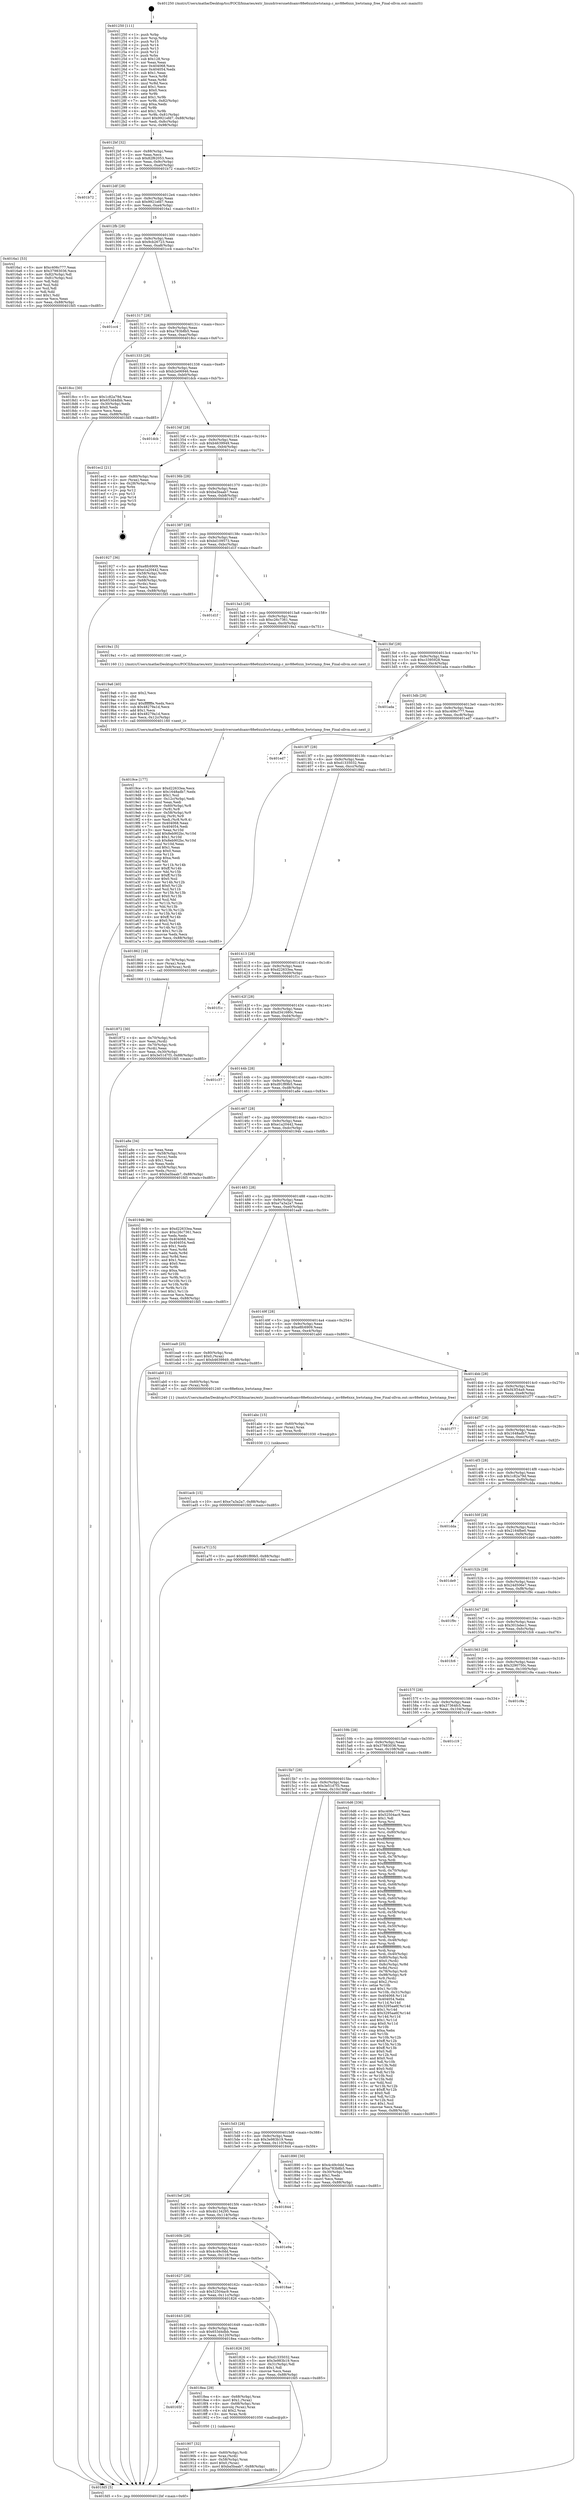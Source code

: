 digraph "0x401250" {
  label = "0x401250 (/mnt/c/Users/mathe/Desktop/tcc/POCII/binaries/extr_linuxdriversnetdsamv88e6xxxhwtstamp.c_mv88e6xxx_hwtstamp_free_Final-ollvm.out::main(0))"
  labelloc = "t"
  node[shape=record]

  Entry [label="",width=0.3,height=0.3,shape=circle,fillcolor=black,style=filled]
  "0x4012bf" [label="{
     0x4012bf [32]\l
     | [instrs]\l
     &nbsp;&nbsp;0x4012bf \<+6\>: mov -0x88(%rbp),%eax\l
     &nbsp;&nbsp;0x4012c5 \<+2\>: mov %eax,%ecx\l
     &nbsp;&nbsp;0x4012c7 \<+6\>: sub $0x82f62053,%ecx\l
     &nbsp;&nbsp;0x4012cd \<+6\>: mov %eax,-0x9c(%rbp)\l
     &nbsp;&nbsp;0x4012d3 \<+6\>: mov %ecx,-0xa0(%rbp)\l
     &nbsp;&nbsp;0x4012d9 \<+6\>: je 0000000000401b72 \<main+0x922\>\l
  }"]
  "0x401b72" [label="{
     0x401b72\l
  }", style=dashed]
  "0x4012df" [label="{
     0x4012df [28]\l
     | [instrs]\l
     &nbsp;&nbsp;0x4012df \<+5\>: jmp 00000000004012e4 \<main+0x94\>\l
     &nbsp;&nbsp;0x4012e4 \<+6\>: mov -0x9c(%rbp),%eax\l
     &nbsp;&nbsp;0x4012ea \<+5\>: sub $0x9921efd7,%eax\l
     &nbsp;&nbsp;0x4012ef \<+6\>: mov %eax,-0xa4(%rbp)\l
     &nbsp;&nbsp;0x4012f5 \<+6\>: je 00000000004016a1 \<main+0x451\>\l
  }"]
  Exit [label="",width=0.3,height=0.3,shape=circle,fillcolor=black,style=filled,peripheries=2]
  "0x4016a1" [label="{
     0x4016a1 [53]\l
     | [instrs]\l
     &nbsp;&nbsp;0x4016a1 \<+5\>: mov $0xc406c777,%eax\l
     &nbsp;&nbsp;0x4016a6 \<+5\>: mov $0x37983036,%ecx\l
     &nbsp;&nbsp;0x4016ab \<+6\>: mov -0x82(%rbp),%dl\l
     &nbsp;&nbsp;0x4016b1 \<+7\>: mov -0x81(%rbp),%sil\l
     &nbsp;&nbsp;0x4016b8 \<+3\>: mov %dl,%dil\l
     &nbsp;&nbsp;0x4016bb \<+3\>: and %sil,%dil\l
     &nbsp;&nbsp;0x4016be \<+3\>: xor %sil,%dl\l
     &nbsp;&nbsp;0x4016c1 \<+3\>: or %dl,%dil\l
     &nbsp;&nbsp;0x4016c4 \<+4\>: test $0x1,%dil\l
     &nbsp;&nbsp;0x4016c8 \<+3\>: cmovne %ecx,%eax\l
     &nbsp;&nbsp;0x4016cb \<+6\>: mov %eax,-0x88(%rbp)\l
     &nbsp;&nbsp;0x4016d1 \<+5\>: jmp 0000000000401fd5 \<main+0xd85\>\l
  }"]
  "0x4012fb" [label="{
     0x4012fb [28]\l
     | [instrs]\l
     &nbsp;&nbsp;0x4012fb \<+5\>: jmp 0000000000401300 \<main+0xb0\>\l
     &nbsp;&nbsp;0x401300 \<+6\>: mov -0x9c(%rbp),%eax\l
     &nbsp;&nbsp;0x401306 \<+5\>: sub $0x9cb26723,%eax\l
     &nbsp;&nbsp;0x40130b \<+6\>: mov %eax,-0xa8(%rbp)\l
     &nbsp;&nbsp;0x401311 \<+6\>: je 0000000000401cc4 \<main+0xa74\>\l
  }"]
  "0x401fd5" [label="{
     0x401fd5 [5]\l
     | [instrs]\l
     &nbsp;&nbsp;0x401fd5 \<+5\>: jmp 00000000004012bf \<main+0x6f\>\l
  }"]
  "0x401250" [label="{
     0x401250 [111]\l
     | [instrs]\l
     &nbsp;&nbsp;0x401250 \<+1\>: push %rbp\l
     &nbsp;&nbsp;0x401251 \<+3\>: mov %rsp,%rbp\l
     &nbsp;&nbsp;0x401254 \<+2\>: push %r15\l
     &nbsp;&nbsp;0x401256 \<+2\>: push %r14\l
     &nbsp;&nbsp;0x401258 \<+2\>: push %r13\l
     &nbsp;&nbsp;0x40125a \<+2\>: push %r12\l
     &nbsp;&nbsp;0x40125c \<+1\>: push %rbx\l
     &nbsp;&nbsp;0x40125d \<+7\>: sub $0x128,%rsp\l
     &nbsp;&nbsp;0x401264 \<+2\>: xor %eax,%eax\l
     &nbsp;&nbsp;0x401266 \<+7\>: mov 0x404068,%ecx\l
     &nbsp;&nbsp;0x40126d \<+7\>: mov 0x404054,%edx\l
     &nbsp;&nbsp;0x401274 \<+3\>: sub $0x1,%eax\l
     &nbsp;&nbsp;0x401277 \<+3\>: mov %ecx,%r8d\l
     &nbsp;&nbsp;0x40127a \<+3\>: add %eax,%r8d\l
     &nbsp;&nbsp;0x40127d \<+4\>: imul %r8d,%ecx\l
     &nbsp;&nbsp;0x401281 \<+3\>: and $0x1,%ecx\l
     &nbsp;&nbsp;0x401284 \<+3\>: cmp $0x0,%ecx\l
     &nbsp;&nbsp;0x401287 \<+4\>: sete %r9b\l
     &nbsp;&nbsp;0x40128b \<+4\>: and $0x1,%r9b\l
     &nbsp;&nbsp;0x40128f \<+7\>: mov %r9b,-0x82(%rbp)\l
     &nbsp;&nbsp;0x401296 \<+3\>: cmp $0xa,%edx\l
     &nbsp;&nbsp;0x401299 \<+4\>: setl %r9b\l
     &nbsp;&nbsp;0x40129d \<+4\>: and $0x1,%r9b\l
     &nbsp;&nbsp;0x4012a1 \<+7\>: mov %r9b,-0x81(%rbp)\l
     &nbsp;&nbsp;0x4012a8 \<+10\>: movl $0x9921efd7,-0x88(%rbp)\l
     &nbsp;&nbsp;0x4012b2 \<+6\>: mov %edi,-0x8c(%rbp)\l
     &nbsp;&nbsp;0x4012b8 \<+7\>: mov %rsi,-0x98(%rbp)\l
  }"]
  "0x401acb" [label="{
     0x401acb [15]\l
     | [instrs]\l
     &nbsp;&nbsp;0x401acb \<+10\>: movl $0xe7a3a2a7,-0x88(%rbp)\l
     &nbsp;&nbsp;0x401ad5 \<+5\>: jmp 0000000000401fd5 \<main+0xd85\>\l
  }"]
  "0x401cc4" [label="{
     0x401cc4\l
  }", style=dashed]
  "0x401317" [label="{
     0x401317 [28]\l
     | [instrs]\l
     &nbsp;&nbsp;0x401317 \<+5\>: jmp 000000000040131c \<main+0xcc\>\l
     &nbsp;&nbsp;0x40131c \<+6\>: mov -0x9c(%rbp),%eax\l
     &nbsp;&nbsp;0x401322 \<+5\>: sub $0xa783b8b5,%eax\l
     &nbsp;&nbsp;0x401327 \<+6\>: mov %eax,-0xac(%rbp)\l
     &nbsp;&nbsp;0x40132d \<+6\>: je 00000000004018cc \<main+0x67c\>\l
  }"]
  "0x401abc" [label="{
     0x401abc [15]\l
     | [instrs]\l
     &nbsp;&nbsp;0x401abc \<+4\>: mov -0x60(%rbp),%rax\l
     &nbsp;&nbsp;0x401ac0 \<+3\>: mov (%rax),%rax\l
     &nbsp;&nbsp;0x401ac3 \<+3\>: mov %rax,%rdi\l
     &nbsp;&nbsp;0x401ac6 \<+5\>: call 0000000000401030 \<free@plt\>\l
     | [calls]\l
     &nbsp;&nbsp;0x401030 \{1\} (unknown)\l
  }"]
  "0x4018cc" [label="{
     0x4018cc [30]\l
     | [instrs]\l
     &nbsp;&nbsp;0x4018cc \<+5\>: mov $0x1c82a79d,%eax\l
     &nbsp;&nbsp;0x4018d1 \<+5\>: mov $0x653d4dbb,%ecx\l
     &nbsp;&nbsp;0x4018d6 \<+3\>: mov -0x30(%rbp),%edx\l
     &nbsp;&nbsp;0x4018d9 \<+3\>: cmp $0x0,%edx\l
     &nbsp;&nbsp;0x4018dc \<+3\>: cmove %ecx,%eax\l
     &nbsp;&nbsp;0x4018df \<+6\>: mov %eax,-0x88(%rbp)\l
     &nbsp;&nbsp;0x4018e5 \<+5\>: jmp 0000000000401fd5 \<main+0xd85\>\l
  }"]
  "0x401333" [label="{
     0x401333 [28]\l
     | [instrs]\l
     &nbsp;&nbsp;0x401333 \<+5\>: jmp 0000000000401338 \<main+0xe8\>\l
     &nbsp;&nbsp;0x401338 \<+6\>: mov -0x9c(%rbp),%eax\l
     &nbsp;&nbsp;0x40133e \<+5\>: sub $0xb2e06946,%eax\l
     &nbsp;&nbsp;0x401343 \<+6\>: mov %eax,-0xb0(%rbp)\l
     &nbsp;&nbsp;0x401349 \<+6\>: je 0000000000401dcb \<main+0xb7b\>\l
  }"]
  "0x4019ce" [label="{
     0x4019ce [177]\l
     | [instrs]\l
     &nbsp;&nbsp;0x4019ce \<+5\>: mov $0xd22633ea,%ecx\l
     &nbsp;&nbsp;0x4019d3 \<+5\>: mov $0x1648adb7,%edx\l
     &nbsp;&nbsp;0x4019d8 \<+3\>: mov $0x1,%sil\l
     &nbsp;&nbsp;0x4019db \<+6\>: mov -0x12c(%rbp),%edi\l
     &nbsp;&nbsp;0x4019e1 \<+3\>: imul %eax,%edi\l
     &nbsp;&nbsp;0x4019e4 \<+4\>: mov -0x60(%rbp),%r8\l
     &nbsp;&nbsp;0x4019e8 \<+3\>: mov (%r8),%r8\l
     &nbsp;&nbsp;0x4019eb \<+4\>: mov -0x58(%rbp),%r9\l
     &nbsp;&nbsp;0x4019ef \<+3\>: movslq (%r9),%r9\l
     &nbsp;&nbsp;0x4019f2 \<+4\>: mov %edi,(%r8,%r9,4)\l
     &nbsp;&nbsp;0x4019f6 \<+7\>: mov 0x404068,%eax\l
     &nbsp;&nbsp;0x4019fd \<+7\>: mov 0x404054,%edi\l
     &nbsp;&nbsp;0x401a04 \<+3\>: mov %eax,%r10d\l
     &nbsp;&nbsp;0x401a07 \<+7\>: add $0x8eb902bc,%r10d\l
     &nbsp;&nbsp;0x401a0e \<+4\>: sub $0x1,%r10d\l
     &nbsp;&nbsp;0x401a12 \<+7\>: sub $0x8eb902bc,%r10d\l
     &nbsp;&nbsp;0x401a19 \<+4\>: imul %r10d,%eax\l
     &nbsp;&nbsp;0x401a1d \<+3\>: and $0x1,%eax\l
     &nbsp;&nbsp;0x401a20 \<+3\>: cmp $0x0,%eax\l
     &nbsp;&nbsp;0x401a23 \<+4\>: sete %r11b\l
     &nbsp;&nbsp;0x401a27 \<+3\>: cmp $0xa,%edi\l
     &nbsp;&nbsp;0x401a2a \<+3\>: setl %bl\l
     &nbsp;&nbsp;0x401a2d \<+3\>: mov %r11b,%r14b\l
     &nbsp;&nbsp;0x401a30 \<+4\>: xor $0xff,%r14b\l
     &nbsp;&nbsp;0x401a34 \<+3\>: mov %bl,%r15b\l
     &nbsp;&nbsp;0x401a37 \<+4\>: xor $0xff,%r15b\l
     &nbsp;&nbsp;0x401a3b \<+4\>: xor $0x0,%sil\l
     &nbsp;&nbsp;0x401a3f \<+3\>: mov %r14b,%r12b\l
     &nbsp;&nbsp;0x401a42 \<+4\>: and $0x0,%r12b\l
     &nbsp;&nbsp;0x401a46 \<+3\>: and %sil,%r11b\l
     &nbsp;&nbsp;0x401a49 \<+3\>: mov %r15b,%r13b\l
     &nbsp;&nbsp;0x401a4c \<+4\>: and $0x0,%r13b\l
     &nbsp;&nbsp;0x401a50 \<+3\>: and %sil,%bl\l
     &nbsp;&nbsp;0x401a53 \<+3\>: or %r11b,%r12b\l
     &nbsp;&nbsp;0x401a56 \<+3\>: or %bl,%r13b\l
     &nbsp;&nbsp;0x401a59 \<+3\>: xor %r13b,%r12b\l
     &nbsp;&nbsp;0x401a5c \<+3\>: or %r15b,%r14b\l
     &nbsp;&nbsp;0x401a5f \<+4\>: xor $0xff,%r14b\l
     &nbsp;&nbsp;0x401a63 \<+4\>: or $0x0,%sil\l
     &nbsp;&nbsp;0x401a67 \<+3\>: and %sil,%r14b\l
     &nbsp;&nbsp;0x401a6a \<+3\>: or %r14b,%r12b\l
     &nbsp;&nbsp;0x401a6d \<+4\>: test $0x1,%r12b\l
     &nbsp;&nbsp;0x401a71 \<+3\>: cmovne %edx,%ecx\l
     &nbsp;&nbsp;0x401a74 \<+6\>: mov %ecx,-0x88(%rbp)\l
     &nbsp;&nbsp;0x401a7a \<+5\>: jmp 0000000000401fd5 \<main+0xd85\>\l
  }"]
  "0x401dcb" [label="{
     0x401dcb\l
  }", style=dashed]
  "0x40134f" [label="{
     0x40134f [28]\l
     | [instrs]\l
     &nbsp;&nbsp;0x40134f \<+5\>: jmp 0000000000401354 \<main+0x104\>\l
     &nbsp;&nbsp;0x401354 \<+6\>: mov -0x9c(%rbp),%eax\l
     &nbsp;&nbsp;0x40135a \<+5\>: sub $0xb4639949,%eax\l
     &nbsp;&nbsp;0x40135f \<+6\>: mov %eax,-0xb4(%rbp)\l
     &nbsp;&nbsp;0x401365 \<+6\>: je 0000000000401ec2 \<main+0xc72\>\l
  }"]
  "0x4019a6" [label="{
     0x4019a6 [40]\l
     | [instrs]\l
     &nbsp;&nbsp;0x4019a6 \<+5\>: mov $0x2,%ecx\l
     &nbsp;&nbsp;0x4019ab \<+1\>: cltd\l
     &nbsp;&nbsp;0x4019ac \<+2\>: idiv %ecx\l
     &nbsp;&nbsp;0x4019ae \<+6\>: imul $0xfffffffe,%edx,%ecx\l
     &nbsp;&nbsp;0x4019b4 \<+6\>: sub $0x48279a1d,%ecx\l
     &nbsp;&nbsp;0x4019ba \<+3\>: add $0x1,%ecx\l
     &nbsp;&nbsp;0x4019bd \<+6\>: add $0x48279a1d,%ecx\l
     &nbsp;&nbsp;0x4019c3 \<+6\>: mov %ecx,-0x12c(%rbp)\l
     &nbsp;&nbsp;0x4019c9 \<+5\>: call 0000000000401160 \<next_i\>\l
     | [calls]\l
     &nbsp;&nbsp;0x401160 \{1\} (/mnt/c/Users/mathe/Desktop/tcc/POCII/binaries/extr_linuxdriversnetdsamv88e6xxxhwtstamp.c_mv88e6xxx_hwtstamp_free_Final-ollvm.out::next_i)\l
  }"]
  "0x401ec2" [label="{
     0x401ec2 [21]\l
     | [instrs]\l
     &nbsp;&nbsp;0x401ec2 \<+4\>: mov -0x80(%rbp),%rax\l
     &nbsp;&nbsp;0x401ec6 \<+2\>: mov (%rax),%eax\l
     &nbsp;&nbsp;0x401ec8 \<+4\>: lea -0x28(%rbp),%rsp\l
     &nbsp;&nbsp;0x401ecc \<+1\>: pop %rbx\l
     &nbsp;&nbsp;0x401ecd \<+2\>: pop %r12\l
     &nbsp;&nbsp;0x401ecf \<+2\>: pop %r13\l
     &nbsp;&nbsp;0x401ed1 \<+2\>: pop %r14\l
     &nbsp;&nbsp;0x401ed3 \<+2\>: pop %r15\l
     &nbsp;&nbsp;0x401ed5 \<+1\>: pop %rbp\l
     &nbsp;&nbsp;0x401ed6 \<+1\>: ret\l
  }"]
  "0x40136b" [label="{
     0x40136b [28]\l
     | [instrs]\l
     &nbsp;&nbsp;0x40136b \<+5\>: jmp 0000000000401370 \<main+0x120\>\l
     &nbsp;&nbsp;0x401370 \<+6\>: mov -0x9c(%rbp),%eax\l
     &nbsp;&nbsp;0x401376 \<+5\>: sub $0xba5baab7,%eax\l
     &nbsp;&nbsp;0x40137b \<+6\>: mov %eax,-0xb8(%rbp)\l
     &nbsp;&nbsp;0x401381 \<+6\>: je 0000000000401927 \<main+0x6d7\>\l
  }"]
  "0x401907" [label="{
     0x401907 [32]\l
     | [instrs]\l
     &nbsp;&nbsp;0x401907 \<+4\>: mov -0x60(%rbp),%rdi\l
     &nbsp;&nbsp;0x40190b \<+3\>: mov %rax,(%rdi)\l
     &nbsp;&nbsp;0x40190e \<+4\>: mov -0x58(%rbp),%rax\l
     &nbsp;&nbsp;0x401912 \<+6\>: movl $0x0,(%rax)\l
     &nbsp;&nbsp;0x401918 \<+10\>: movl $0xba5baab7,-0x88(%rbp)\l
     &nbsp;&nbsp;0x401922 \<+5\>: jmp 0000000000401fd5 \<main+0xd85\>\l
  }"]
  "0x401927" [label="{
     0x401927 [36]\l
     | [instrs]\l
     &nbsp;&nbsp;0x401927 \<+5\>: mov $0xe8fc6909,%eax\l
     &nbsp;&nbsp;0x40192c \<+5\>: mov $0xe1a20442,%ecx\l
     &nbsp;&nbsp;0x401931 \<+4\>: mov -0x58(%rbp),%rdx\l
     &nbsp;&nbsp;0x401935 \<+2\>: mov (%rdx),%esi\l
     &nbsp;&nbsp;0x401937 \<+4\>: mov -0x68(%rbp),%rdx\l
     &nbsp;&nbsp;0x40193b \<+2\>: cmp (%rdx),%esi\l
     &nbsp;&nbsp;0x40193d \<+3\>: cmovl %ecx,%eax\l
     &nbsp;&nbsp;0x401940 \<+6\>: mov %eax,-0x88(%rbp)\l
     &nbsp;&nbsp;0x401946 \<+5\>: jmp 0000000000401fd5 \<main+0xd85\>\l
  }"]
  "0x401387" [label="{
     0x401387 [28]\l
     | [instrs]\l
     &nbsp;&nbsp;0x401387 \<+5\>: jmp 000000000040138c \<main+0x13c\>\l
     &nbsp;&nbsp;0x40138c \<+6\>: mov -0x9c(%rbp),%eax\l
     &nbsp;&nbsp;0x401392 \<+5\>: sub $0xbd109573,%eax\l
     &nbsp;&nbsp;0x401397 \<+6\>: mov %eax,-0xbc(%rbp)\l
     &nbsp;&nbsp;0x40139d \<+6\>: je 0000000000401d1f \<main+0xacf\>\l
  }"]
  "0x40165f" [label="{
     0x40165f\l
  }", style=dashed]
  "0x401d1f" [label="{
     0x401d1f\l
  }", style=dashed]
  "0x4013a3" [label="{
     0x4013a3 [28]\l
     | [instrs]\l
     &nbsp;&nbsp;0x4013a3 \<+5\>: jmp 00000000004013a8 \<main+0x158\>\l
     &nbsp;&nbsp;0x4013a8 \<+6\>: mov -0x9c(%rbp),%eax\l
     &nbsp;&nbsp;0x4013ae \<+5\>: sub $0xc26c7361,%eax\l
     &nbsp;&nbsp;0x4013b3 \<+6\>: mov %eax,-0xc0(%rbp)\l
     &nbsp;&nbsp;0x4013b9 \<+6\>: je 00000000004019a1 \<main+0x751\>\l
  }"]
  "0x4018ea" [label="{
     0x4018ea [29]\l
     | [instrs]\l
     &nbsp;&nbsp;0x4018ea \<+4\>: mov -0x68(%rbp),%rax\l
     &nbsp;&nbsp;0x4018ee \<+6\>: movl $0x1,(%rax)\l
     &nbsp;&nbsp;0x4018f4 \<+4\>: mov -0x68(%rbp),%rax\l
     &nbsp;&nbsp;0x4018f8 \<+3\>: movslq (%rax),%rax\l
     &nbsp;&nbsp;0x4018fb \<+4\>: shl $0x2,%rax\l
     &nbsp;&nbsp;0x4018ff \<+3\>: mov %rax,%rdi\l
     &nbsp;&nbsp;0x401902 \<+5\>: call 0000000000401050 \<malloc@plt\>\l
     | [calls]\l
     &nbsp;&nbsp;0x401050 \{1\} (unknown)\l
  }"]
  "0x4019a1" [label="{
     0x4019a1 [5]\l
     | [instrs]\l
     &nbsp;&nbsp;0x4019a1 \<+5\>: call 0000000000401160 \<next_i\>\l
     | [calls]\l
     &nbsp;&nbsp;0x401160 \{1\} (/mnt/c/Users/mathe/Desktop/tcc/POCII/binaries/extr_linuxdriversnetdsamv88e6xxxhwtstamp.c_mv88e6xxx_hwtstamp_free_Final-ollvm.out::next_i)\l
  }"]
  "0x4013bf" [label="{
     0x4013bf [28]\l
     | [instrs]\l
     &nbsp;&nbsp;0x4013bf \<+5\>: jmp 00000000004013c4 \<main+0x174\>\l
     &nbsp;&nbsp;0x4013c4 \<+6\>: mov -0x9c(%rbp),%eax\l
     &nbsp;&nbsp;0x4013ca \<+5\>: sub $0xc3395928,%eax\l
     &nbsp;&nbsp;0x4013cf \<+6\>: mov %eax,-0xc4(%rbp)\l
     &nbsp;&nbsp;0x4013d5 \<+6\>: je 0000000000401ada \<main+0x88a\>\l
  }"]
  "0x401872" [label="{
     0x401872 [30]\l
     | [instrs]\l
     &nbsp;&nbsp;0x401872 \<+4\>: mov -0x70(%rbp),%rdi\l
     &nbsp;&nbsp;0x401876 \<+2\>: mov %eax,(%rdi)\l
     &nbsp;&nbsp;0x401878 \<+4\>: mov -0x70(%rbp),%rdi\l
     &nbsp;&nbsp;0x40187c \<+2\>: mov (%rdi),%eax\l
     &nbsp;&nbsp;0x40187e \<+3\>: mov %eax,-0x30(%rbp)\l
     &nbsp;&nbsp;0x401881 \<+10\>: movl $0x3e51d7f3,-0x88(%rbp)\l
     &nbsp;&nbsp;0x40188b \<+5\>: jmp 0000000000401fd5 \<main+0xd85\>\l
  }"]
  "0x401ada" [label="{
     0x401ada\l
  }", style=dashed]
  "0x4013db" [label="{
     0x4013db [28]\l
     | [instrs]\l
     &nbsp;&nbsp;0x4013db \<+5\>: jmp 00000000004013e0 \<main+0x190\>\l
     &nbsp;&nbsp;0x4013e0 \<+6\>: mov -0x9c(%rbp),%eax\l
     &nbsp;&nbsp;0x4013e6 \<+5\>: sub $0xc406c777,%eax\l
     &nbsp;&nbsp;0x4013eb \<+6\>: mov %eax,-0xc8(%rbp)\l
     &nbsp;&nbsp;0x4013f1 \<+6\>: je 0000000000401ed7 \<main+0xc87\>\l
  }"]
  "0x401643" [label="{
     0x401643 [28]\l
     | [instrs]\l
     &nbsp;&nbsp;0x401643 \<+5\>: jmp 0000000000401648 \<main+0x3f8\>\l
     &nbsp;&nbsp;0x401648 \<+6\>: mov -0x9c(%rbp),%eax\l
     &nbsp;&nbsp;0x40164e \<+5\>: sub $0x653d4dbb,%eax\l
     &nbsp;&nbsp;0x401653 \<+6\>: mov %eax,-0x120(%rbp)\l
     &nbsp;&nbsp;0x401659 \<+6\>: je 00000000004018ea \<main+0x69a\>\l
  }"]
  "0x401ed7" [label="{
     0x401ed7\l
  }", style=dashed]
  "0x4013f7" [label="{
     0x4013f7 [28]\l
     | [instrs]\l
     &nbsp;&nbsp;0x4013f7 \<+5\>: jmp 00000000004013fc \<main+0x1ac\>\l
     &nbsp;&nbsp;0x4013fc \<+6\>: mov -0x9c(%rbp),%eax\l
     &nbsp;&nbsp;0x401402 \<+5\>: sub $0xd1335032,%eax\l
     &nbsp;&nbsp;0x401407 \<+6\>: mov %eax,-0xcc(%rbp)\l
     &nbsp;&nbsp;0x40140d \<+6\>: je 0000000000401862 \<main+0x612\>\l
  }"]
  "0x401826" [label="{
     0x401826 [30]\l
     | [instrs]\l
     &nbsp;&nbsp;0x401826 \<+5\>: mov $0xd1335032,%eax\l
     &nbsp;&nbsp;0x40182b \<+5\>: mov $0x3e983b19,%ecx\l
     &nbsp;&nbsp;0x401830 \<+3\>: mov -0x31(%rbp),%dl\l
     &nbsp;&nbsp;0x401833 \<+3\>: test $0x1,%dl\l
     &nbsp;&nbsp;0x401836 \<+3\>: cmovne %ecx,%eax\l
     &nbsp;&nbsp;0x401839 \<+6\>: mov %eax,-0x88(%rbp)\l
     &nbsp;&nbsp;0x40183f \<+5\>: jmp 0000000000401fd5 \<main+0xd85\>\l
  }"]
  "0x401862" [label="{
     0x401862 [16]\l
     | [instrs]\l
     &nbsp;&nbsp;0x401862 \<+4\>: mov -0x78(%rbp),%rax\l
     &nbsp;&nbsp;0x401866 \<+3\>: mov (%rax),%rax\l
     &nbsp;&nbsp;0x401869 \<+4\>: mov 0x8(%rax),%rdi\l
     &nbsp;&nbsp;0x40186d \<+5\>: call 0000000000401060 \<atoi@plt\>\l
     | [calls]\l
     &nbsp;&nbsp;0x401060 \{1\} (unknown)\l
  }"]
  "0x401413" [label="{
     0x401413 [28]\l
     | [instrs]\l
     &nbsp;&nbsp;0x401413 \<+5\>: jmp 0000000000401418 \<main+0x1c8\>\l
     &nbsp;&nbsp;0x401418 \<+6\>: mov -0x9c(%rbp),%eax\l
     &nbsp;&nbsp;0x40141e \<+5\>: sub $0xd22633ea,%eax\l
     &nbsp;&nbsp;0x401423 \<+6\>: mov %eax,-0xd0(%rbp)\l
     &nbsp;&nbsp;0x401429 \<+6\>: je 0000000000401f1c \<main+0xccc\>\l
  }"]
  "0x401627" [label="{
     0x401627 [28]\l
     | [instrs]\l
     &nbsp;&nbsp;0x401627 \<+5\>: jmp 000000000040162c \<main+0x3dc\>\l
     &nbsp;&nbsp;0x40162c \<+6\>: mov -0x9c(%rbp),%eax\l
     &nbsp;&nbsp;0x401632 \<+5\>: sub $0x52504ac9,%eax\l
     &nbsp;&nbsp;0x401637 \<+6\>: mov %eax,-0x11c(%rbp)\l
     &nbsp;&nbsp;0x40163d \<+6\>: je 0000000000401826 \<main+0x5d6\>\l
  }"]
  "0x401f1c" [label="{
     0x401f1c\l
  }", style=dashed]
  "0x40142f" [label="{
     0x40142f [28]\l
     | [instrs]\l
     &nbsp;&nbsp;0x40142f \<+5\>: jmp 0000000000401434 \<main+0x1e4\>\l
     &nbsp;&nbsp;0x401434 \<+6\>: mov -0x9c(%rbp),%eax\l
     &nbsp;&nbsp;0x40143a \<+5\>: sub $0xd341680c,%eax\l
     &nbsp;&nbsp;0x40143f \<+6\>: mov %eax,-0xd4(%rbp)\l
     &nbsp;&nbsp;0x401445 \<+6\>: je 0000000000401c37 \<main+0x9e7\>\l
  }"]
  "0x4018ae" [label="{
     0x4018ae\l
  }", style=dashed]
  "0x401c37" [label="{
     0x401c37\l
  }", style=dashed]
  "0x40144b" [label="{
     0x40144b [28]\l
     | [instrs]\l
     &nbsp;&nbsp;0x40144b \<+5\>: jmp 0000000000401450 \<main+0x200\>\l
     &nbsp;&nbsp;0x401450 \<+6\>: mov -0x9c(%rbp),%eax\l
     &nbsp;&nbsp;0x401456 \<+5\>: sub $0xd91f89b5,%eax\l
     &nbsp;&nbsp;0x40145b \<+6\>: mov %eax,-0xd8(%rbp)\l
     &nbsp;&nbsp;0x401461 \<+6\>: je 0000000000401a8e \<main+0x83e\>\l
  }"]
  "0x40160b" [label="{
     0x40160b [28]\l
     | [instrs]\l
     &nbsp;&nbsp;0x40160b \<+5\>: jmp 0000000000401610 \<main+0x3c0\>\l
     &nbsp;&nbsp;0x401610 \<+6\>: mov -0x9c(%rbp),%eax\l
     &nbsp;&nbsp;0x401616 \<+5\>: sub $0x4c49c0dd,%eax\l
     &nbsp;&nbsp;0x40161b \<+6\>: mov %eax,-0x118(%rbp)\l
     &nbsp;&nbsp;0x401621 \<+6\>: je 00000000004018ae \<main+0x65e\>\l
  }"]
  "0x401a8e" [label="{
     0x401a8e [34]\l
     | [instrs]\l
     &nbsp;&nbsp;0x401a8e \<+2\>: xor %eax,%eax\l
     &nbsp;&nbsp;0x401a90 \<+4\>: mov -0x58(%rbp),%rcx\l
     &nbsp;&nbsp;0x401a94 \<+2\>: mov (%rcx),%edx\l
     &nbsp;&nbsp;0x401a96 \<+3\>: sub $0x1,%eax\l
     &nbsp;&nbsp;0x401a99 \<+2\>: sub %eax,%edx\l
     &nbsp;&nbsp;0x401a9b \<+4\>: mov -0x58(%rbp),%rcx\l
     &nbsp;&nbsp;0x401a9f \<+2\>: mov %edx,(%rcx)\l
     &nbsp;&nbsp;0x401aa1 \<+10\>: movl $0xba5baab7,-0x88(%rbp)\l
     &nbsp;&nbsp;0x401aab \<+5\>: jmp 0000000000401fd5 \<main+0xd85\>\l
  }"]
  "0x401467" [label="{
     0x401467 [28]\l
     | [instrs]\l
     &nbsp;&nbsp;0x401467 \<+5\>: jmp 000000000040146c \<main+0x21c\>\l
     &nbsp;&nbsp;0x40146c \<+6\>: mov -0x9c(%rbp),%eax\l
     &nbsp;&nbsp;0x401472 \<+5\>: sub $0xe1a20442,%eax\l
     &nbsp;&nbsp;0x401477 \<+6\>: mov %eax,-0xdc(%rbp)\l
     &nbsp;&nbsp;0x40147d \<+6\>: je 000000000040194b \<main+0x6fb\>\l
  }"]
  "0x401e9a" [label="{
     0x401e9a\l
  }", style=dashed]
  "0x40194b" [label="{
     0x40194b [86]\l
     | [instrs]\l
     &nbsp;&nbsp;0x40194b \<+5\>: mov $0xd22633ea,%eax\l
     &nbsp;&nbsp;0x401950 \<+5\>: mov $0xc26c7361,%ecx\l
     &nbsp;&nbsp;0x401955 \<+2\>: xor %edx,%edx\l
     &nbsp;&nbsp;0x401957 \<+7\>: mov 0x404068,%esi\l
     &nbsp;&nbsp;0x40195e \<+7\>: mov 0x404054,%edi\l
     &nbsp;&nbsp;0x401965 \<+3\>: sub $0x1,%edx\l
     &nbsp;&nbsp;0x401968 \<+3\>: mov %esi,%r8d\l
     &nbsp;&nbsp;0x40196b \<+3\>: add %edx,%r8d\l
     &nbsp;&nbsp;0x40196e \<+4\>: imul %r8d,%esi\l
     &nbsp;&nbsp;0x401972 \<+3\>: and $0x1,%esi\l
     &nbsp;&nbsp;0x401975 \<+3\>: cmp $0x0,%esi\l
     &nbsp;&nbsp;0x401978 \<+4\>: sete %r9b\l
     &nbsp;&nbsp;0x40197c \<+3\>: cmp $0xa,%edi\l
     &nbsp;&nbsp;0x40197f \<+4\>: setl %r10b\l
     &nbsp;&nbsp;0x401983 \<+3\>: mov %r9b,%r11b\l
     &nbsp;&nbsp;0x401986 \<+3\>: and %r10b,%r11b\l
     &nbsp;&nbsp;0x401989 \<+3\>: xor %r10b,%r9b\l
     &nbsp;&nbsp;0x40198c \<+3\>: or %r9b,%r11b\l
     &nbsp;&nbsp;0x40198f \<+4\>: test $0x1,%r11b\l
     &nbsp;&nbsp;0x401993 \<+3\>: cmovne %ecx,%eax\l
     &nbsp;&nbsp;0x401996 \<+6\>: mov %eax,-0x88(%rbp)\l
     &nbsp;&nbsp;0x40199c \<+5\>: jmp 0000000000401fd5 \<main+0xd85\>\l
  }"]
  "0x401483" [label="{
     0x401483 [28]\l
     | [instrs]\l
     &nbsp;&nbsp;0x401483 \<+5\>: jmp 0000000000401488 \<main+0x238\>\l
     &nbsp;&nbsp;0x401488 \<+6\>: mov -0x9c(%rbp),%eax\l
     &nbsp;&nbsp;0x40148e \<+5\>: sub $0xe7a3a2a7,%eax\l
     &nbsp;&nbsp;0x401493 \<+6\>: mov %eax,-0xe0(%rbp)\l
     &nbsp;&nbsp;0x401499 \<+6\>: je 0000000000401ea9 \<main+0xc59\>\l
  }"]
  "0x4015ef" [label="{
     0x4015ef [28]\l
     | [instrs]\l
     &nbsp;&nbsp;0x4015ef \<+5\>: jmp 00000000004015f4 \<main+0x3a4\>\l
     &nbsp;&nbsp;0x4015f4 \<+6\>: mov -0x9c(%rbp),%eax\l
     &nbsp;&nbsp;0x4015fa \<+5\>: sub $0x4b134295,%eax\l
     &nbsp;&nbsp;0x4015ff \<+6\>: mov %eax,-0x114(%rbp)\l
     &nbsp;&nbsp;0x401605 \<+6\>: je 0000000000401e9a \<main+0xc4a\>\l
  }"]
  "0x401ea9" [label="{
     0x401ea9 [25]\l
     | [instrs]\l
     &nbsp;&nbsp;0x401ea9 \<+4\>: mov -0x80(%rbp),%rax\l
     &nbsp;&nbsp;0x401ead \<+6\>: movl $0x0,(%rax)\l
     &nbsp;&nbsp;0x401eb3 \<+10\>: movl $0xb4639949,-0x88(%rbp)\l
     &nbsp;&nbsp;0x401ebd \<+5\>: jmp 0000000000401fd5 \<main+0xd85\>\l
  }"]
  "0x40149f" [label="{
     0x40149f [28]\l
     | [instrs]\l
     &nbsp;&nbsp;0x40149f \<+5\>: jmp 00000000004014a4 \<main+0x254\>\l
     &nbsp;&nbsp;0x4014a4 \<+6\>: mov -0x9c(%rbp),%eax\l
     &nbsp;&nbsp;0x4014aa \<+5\>: sub $0xe8fc6909,%eax\l
     &nbsp;&nbsp;0x4014af \<+6\>: mov %eax,-0xe4(%rbp)\l
     &nbsp;&nbsp;0x4014b5 \<+6\>: je 0000000000401ab0 \<main+0x860\>\l
  }"]
  "0x401844" [label="{
     0x401844\l
  }", style=dashed]
  "0x401ab0" [label="{
     0x401ab0 [12]\l
     | [instrs]\l
     &nbsp;&nbsp;0x401ab0 \<+4\>: mov -0x60(%rbp),%rax\l
     &nbsp;&nbsp;0x401ab4 \<+3\>: mov (%rax),%rdi\l
     &nbsp;&nbsp;0x401ab7 \<+5\>: call 0000000000401240 \<mv88e6xxx_hwtstamp_free\>\l
     | [calls]\l
     &nbsp;&nbsp;0x401240 \{1\} (/mnt/c/Users/mathe/Desktop/tcc/POCII/binaries/extr_linuxdriversnetdsamv88e6xxxhwtstamp.c_mv88e6xxx_hwtstamp_free_Final-ollvm.out::mv88e6xxx_hwtstamp_free)\l
  }"]
  "0x4014bb" [label="{
     0x4014bb [28]\l
     | [instrs]\l
     &nbsp;&nbsp;0x4014bb \<+5\>: jmp 00000000004014c0 \<main+0x270\>\l
     &nbsp;&nbsp;0x4014c0 \<+6\>: mov -0x9c(%rbp),%eax\l
     &nbsp;&nbsp;0x4014c6 \<+5\>: sub $0xf43f34a9,%eax\l
     &nbsp;&nbsp;0x4014cb \<+6\>: mov %eax,-0xe8(%rbp)\l
     &nbsp;&nbsp;0x4014d1 \<+6\>: je 0000000000401f77 \<main+0xd27\>\l
  }"]
  "0x4015d3" [label="{
     0x4015d3 [28]\l
     | [instrs]\l
     &nbsp;&nbsp;0x4015d3 \<+5\>: jmp 00000000004015d8 \<main+0x388\>\l
     &nbsp;&nbsp;0x4015d8 \<+6\>: mov -0x9c(%rbp),%eax\l
     &nbsp;&nbsp;0x4015de \<+5\>: sub $0x3e983b19,%eax\l
     &nbsp;&nbsp;0x4015e3 \<+6\>: mov %eax,-0x110(%rbp)\l
     &nbsp;&nbsp;0x4015e9 \<+6\>: je 0000000000401844 \<main+0x5f4\>\l
  }"]
  "0x401f77" [label="{
     0x401f77\l
  }", style=dashed]
  "0x4014d7" [label="{
     0x4014d7 [28]\l
     | [instrs]\l
     &nbsp;&nbsp;0x4014d7 \<+5\>: jmp 00000000004014dc \<main+0x28c\>\l
     &nbsp;&nbsp;0x4014dc \<+6\>: mov -0x9c(%rbp),%eax\l
     &nbsp;&nbsp;0x4014e2 \<+5\>: sub $0x1648adb7,%eax\l
     &nbsp;&nbsp;0x4014e7 \<+6\>: mov %eax,-0xec(%rbp)\l
     &nbsp;&nbsp;0x4014ed \<+6\>: je 0000000000401a7f \<main+0x82f\>\l
  }"]
  "0x401890" [label="{
     0x401890 [30]\l
     | [instrs]\l
     &nbsp;&nbsp;0x401890 \<+5\>: mov $0x4c49c0dd,%eax\l
     &nbsp;&nbsp;0x401895 \<+5\>: mov $0xa783b8b5,%ecx\l
     &nbsp;&nbsp;0x40189a \<+3\>: mov -0x30(%rbp),%edx\l
     &nbsp;&nbsp;0x40189d \<+3\>: cmp $0x1,%edx\l
     &nbsp;&nbsp;0x4018a0 \<+3\>: cmovl %ecx,%eax\l
     &nbsp;&nbsp;0x4018a3 \<+6\>: mov %eax,-0x88(%rbp)\l
     &nbsp;&nbsp;0x4018a9 \<+5\>: jmp 0000000000401fd5 \<main+0xd85\>\l
  }"]
  "0x401a7f" [label="{
     0x401a7f [15]\l
     | [instrs]\l
     &nbsp;&nbsp;0x401a7f \<+10\>: movl $0xd91f89b5,-0x88(%rbp)\l
     &nbsp;&nbsp;0x401a89 \<+5\>: jmp 0000000000401fd5 \<main+0xd85\>\l
  }"]
  "0x4014f3" [label="{
     0x4014f3 [28]\l
     | [instrs]\l
     &nbsp;&nbsp;0x4014f3 \<+5\>: jmp 00000000004014f8 \<main+0x2a8\>\l
     &nbsp;&nbsp;0x4014f8 \<+6\>: mov -0x9c(%rbp),%eax\l
     &nbsp;&nbsp;0x4014fe \<+5\>: sub $0x1c82a79d,%eax\l
     &nbsp;&nbsp;0x401503 \<+6\>: mov %eax,-0xf0(%rbp)\l
     &nbsp;&nbsp;0x401509 \<+6\>: je 0000000000401dda \<main+0xb8a\>\l
  }"]
  "0x4015b7" [label="{
     0x4015b7 [28]\l
     | [instrs]\l
     &nbsp;&nbsp;0x4015b7 \<+5\>: jmp 00000000004015bc \<main+0x36c\>\l
     &nbsp;&nbsp;0x4015bc \<+6\>: mov -0x9c(%rbp),%eax\l
     &nbsp;&nbsp;0x4015c2 \<+5\>: sub $0x3e51d7f3,%eax\l
     &nbsp;&nbsp;0x4015c7 \<+6\>: mov %eax,-0x10c(%rbp)\l
     &nbsp;&nbsp;0x4015cd \<+6\>: je 0000000000401890 \<main+0x640\>\l
  }"]
  "0x401dda" [label="{
     0x401dda\l
  }", style=dashed]
  "0x40150f" [label="{
     0x40150f [28]\l
     | [instrs]\l
     &nbsp;&nbsp;0x40150f \<+5\>: jmp 0000000000401514 \<main+0x2c4\>\l
     &nbsp;&nbsp;0x401514 \<+6\>: mov -0x9c(%rbp),%eax\l
     &nbsp;&nbsp;0x40151a \<+5\>: sub $0x2164fbe0,%eax\l
     &nbsp;&nbsp;0x40151f \<+6\>: mov %eax,-0xf4(%rbp)\l
     &nbsp;&nbsp;0x401525 \<+6\>: je 0000000000401de9 \<main+0xb99\>\l
  }"]
  "0x4016d6" [label="{
     0x4016d6 [336]\l
     | [instrs]\l
     &nbsp;&nbsp;0x4016d6 \<+5\>: mov $0xc406c777,%eax\l
     &nbsp;&nbsp;0x4016db \<+5\>: mov $0x52504ac9,%ecx\l
     &nbsp;&nbsp;0x4016e0 \<+2\>: mov $0x1,%dl\l
     &nbsp;&nbsp;0x4016e2 \<+3\>: mov %rsp,%rsi\l
     &nbsp;&nbsp;0x4016e5 \<+4\>: add $0xfffffffffffffff0,%rsi\l
     &nbsp;&nbsp;0x4016e9 \<+3\>: mov %rsi,%rsp\l
     &nbsp;&nbsp;0x4016ec \<+4\>: mov %rsi,-0x80(%rbp)\l
     &nbsp;&nbsp;0x4016f0 \<+3\>: mov %rsp,%rsi\l
     &nbsp;&nbsp;0x4016f3 \<+4\>: add $0xfffffffffffffff0,%rsi\l
     &nbsp;&nbsp;0x4016f7 \<+3\>: mov %rsi,%rsp\l
     &nbsp;&nbsp;0x4016fa \<+3\>: mov %rsp,%rdi\l
     &nbsp;&nbsp;0x4016fd \<+4\>: add $0xfffffffffffffff0,%rdi\l
     &nbsp;&nbsp;0x401701 \<+3\>: mov %rdi,%rsp\l
     &nbsp;&nbsp;0x401704 \<+4\>: mov %rdi,-0x78(%rbp)\l
     &nbsp;&nbsp;0x401708 \<+3\>: mov %rsp,%rdi\l
     &nbsp;&nbsp;0x40170b \<+4\>: add $0xfffffffffffffff0,%rdi\l
     &nbsp;&nbsp;0x40170f \<+3\>: mov %rdi,%rsp\l
     &nbsp;&nbsp;0x401712 \<+4\>: mov %rdi,-0x70(%rbp)\l
     &nbsp;&nbsp;0x401716 \<+3\>: mov %rsp,%rdi\l
     &nbsp;&nbsp;0x401719 \<+4\>: add $0xfffffffffffffff0,%rdi\l
     &nbsp;&nbsp;0x40171d \<+3\>: mov %rdi,%rsp\l
     &nbsp;&nbsp;0x401720 \<+4\>: mov %rdi,-0x68(%rbp)\l
     &nbsp;&nbsp;0x401724 \<+3\>: mov %rsp,%rdi\l
     &nbsp;&nbsp;0x401727 \<+4\>: add $0xfffffffffffffff0,%rdi\l
     &nbsp;&nbsp;0x40172b \<+3\>: mov %rdi,%rsp\l
     &nbsp;&nbsp;0x40172e \<+4\>: mov %rdi,-0x60(%rbp)\l
     &nbsp;&nbsp;0x401732 \<+3\>: mov %rsp,%rdi\l
     &nbsp;&nbsp;0x401735 \<+4\>: add $0xfffffffffffffff0,%rdi\l
     &nbsp;&nbsp;0x401739 \<+3\>: mov %rdi,%rsp\l
     &nbsp;&nbsp;0x40173c \<+4\>: mov %rdi,-0x58(%rbp)\l
     &nbsp;&nbsp;0x401740 \<+3\>: mov %rsp,%rdi\l
     &nbsp;&nbsp;0x401743 \<+4\>: add $0xfffffffffffffff0,%rdi\l
     &nbsp;&nbsp;0x401747 \<+3\>: mov %rdi,%rsp\l
     &nbsp;&nbsp;0x40174a \<+4\>: mov %rdi,-0x50(%rbp)\l
     &nbsp;&nbsp;0x40174e \<+3\>: mov %rsp,%rdi\l
     &nbsp;&nbsp;0x401751 \<+4\>: add $0xfffffffffffffff0,%rdi\l
     &nbsp;&nbsp;0x401755 \<+3\>: mov %rdi,%rsp\l
     &nbsp;&nbsp;0x401758 \<+4\>: mov %rdi,-0x48(%rbp)\l
     &nbsp;&nbsp;0x40175c \<+3\>: mov %rsp,%rdi\l
     &nbsp;&nbsp;0x40175f \<+4\>: add $0xfffffffffffffff0,%rdi\l
     &nbsp;&nbsp;0x401763 \<+3\>: mov %rdi,%rsp\l
     &nbsp;&nbsp;0x401766 \<+4\>: mov %rdi,-0x40(%rbp)\l
     &nbsp;&nbsp;0x40176a \<+4\>: mov -0x80(%rbp),%rdi\l
     &nbsp;&nbsp;0x40176e \<+6\>: movl $0x0,(%rdi)\l
     &nbsp;&nbsp;0x401774 \<+7\>: mov -0x8c(%rbp),%r8d\l
     &nbsp;&nbsp;0x40177b \<+3\>: mov %r8d,(%rsi)\l
     &nbsp;&nbsp;0x40177e \<+4\>: mov -0x78(%rbp),%rdi\l
     &nbsp;&nbsp;0x401782 \<+7\>: mov -0x98(%rbp),%r9\l
     &nbsp;&nbsp;0x401789 \<+3\>: mov %r9,(%rdi)\l
     &nbsp;&nbsp;0x40178c \<+3\>: cmpl $0x2,(%rsi)\l
     &nbsp;&nbsp;0x40178f \<+4\>: setne %r10b\l
     &nbsp;&nbsp;0x401793 \<+4\>: and $0x1,%r10b\l
     &nbsp;&nbsp;0x401797 \<+4\>: mov %r10b,-0x31(%rbp)\l
     &nbsp;&nbsp;0x40179b \<+8\>: mov 0x404068,%r11d\l
     &nbsp;&nbsp;0x4017a3 \<+7\>: mov 0x404054,%ebx\l
     &nbsp;&nbsp;0x4017aa \<+3\>: mov %r11d,%r14d\l
     &nbsp;&nbsp;0x4017ad \<+7\>: add $0x3295aa6f,%r14d\l
     &nbsp;&nbsp;0x4017b4 \<+4\>: sub $0x1,%r14d\l
     &nbsp;&nbsp;0x4017b8 \<+7\>: sub $0x3295aa6f,%r14d\l
     &nbsp;&nbsp;0x4017bf \<+4\>: imul %r14d,%r11d\l
     &nbsp;&nbsp;0x4017c3 \<+4\>: and $0x1,%r11d\l
     &nbsp;&nbsp;0x4017c7 \<+4\>: cmp $0x0,%r11d\l
     &nbsp;&nbsp;0x4017cb \<+4\>: sete %r10b\l
     &nbsp;&nbsp;0x4017cf \<+3\>: cmp $0xa,%ebx\l
     &nbsp;&nbsp;0x4017d2 \<+4\>: setl %r15b\l
     &nbsp;&nbsp;0x4017d6 \<+3\>: mov %r10b,%r12b\l
     &nbsp;&nbsp;0x4017d9 \<+4\>: xor $0xff,%r12b\l
     &nbsp;&nbsp;0x4017dd \<+3\>: mov %r15b,%r13b\l
     &nbsp;&nbsp;0x4017e0 \<+4\>: xor $0xff,%r13b\l
     &nbsp;&nbsp;0x4017e4 \<+3\>: xor $0x0,%dl\l
     &nbsp;&nbsp;0x4017e7 \<+3\>: mov %r12b,%sil\l
     &nbsp;&nbsp;0x4017ea \<+4\>: and $0x0,%sil\l
     &nbsp;&nbsp;0x4017ee \<+3\>: and %dl,%r10b\l
     &nbsp;&nbsp;0x4017f1 \<+3\>: mov %r13b,%dil\l
     &nbsp;&nbsp;0x4017f4 \<+4\>: and $0x0,%dil\l
     &nbsp;&nbsp;0x4017f8 \<+3\>: and %dl,%r15b\l
     &nbsp;&nbsp;0x4017fb \<+3\>: or %r10b,%sil\l
     &nbsp;&nbsp;0x4017fe \<+3\>: or %r15b,%dil\l
     &nbsp;&nbsp;0x401801 \<+3\>: xor %dil,%sil\l
     &nbsp;&nbsp;0x401804 \<+3\>: or %r13b,%r12b\l
     &nbsp;&nbsp;0x401807 \<+4\>: xor $0xff,%r12b\l
     &nbsp;&nbsp;0x40180b \<+3\>: or $0x0,%dl\l
     &nbsp;&nbsp;0x40180e \<+3\>: and %dl,%r12b\l
     &nbsp;&nbsp;0x401811 \<+3\>: or %r12b,%sil\l
     &nbsp;&nbsp;0x401814 \<+4\>: test $0x1,%sil\l
     &nbsp;&nbsp;0x401818 \<+3\>: cmovne %ecx,%eax\l
     &nbsp;&nbsp;0x40181b \<+6\>: mov %eax,-0x88(%rbp)\l
     &nbsp;&nbsp;0x401821 \<+5\>: jmp 0000000000401fd5 \<main+0xd85\>\l
  }"]
  "0x401de9" [label="{
     0x401de9\l
  }", style=dashed]
  "0x40152b" [label="{
     0x40152b [28]\l
     | [instrs]\l
     &nbsp;&nbsp;0x40152b \<+5\>: jmp 0000000000401530 \<main+0x2e0\>\l
     &nbsp;&nbsp;0x401530 \<+6\>: mov -0x9c(%rbp),%eax\l
     &nbsp;&nbsp;0x401536 \<+5\>: sub $0x24d506e7,%eax\l
     &nbsp;&nbsp;0x40153b \<+6\>: mov %eax,-0xf8(%rbp)\l
     &nbsp;&nbsp;0x401541 \<+6\>: je 0000000000401f9c \<main+0xd4c\>\l
  }"]
  "0x40159b" [label="{
     0x40159b [28]\l
     | [instrs]\l
     &nbsp;&nbsp;0x40159b \<+5\>: jmp 00000000004015a0 \<main+0x350\>\l
     &nbsp;&nbsp;0x4015a0 \<+6\>: mov -0x9c(%rbp),%eax\l
     &nbsp;&nbsp;0x4015a6 \<+5\>: sub $0x37983036,%eax\l
     &nbsp;&nbsp;0x4015ab \<+6\>: mov %eax,-0x108(%rbp)\l
     &nbsp;&nbsp;0x4015b1 \<+6\>: je 00000000004016d6 \<main+0x486\>\l
  }"]
  "0x401f9c" [label="{
     0x401f9c\l
  }", style=dashed]
  "0x401547" [label="{
     0x401547 [28]\l
     | [instrs]\l
     &nbsp;&nbsp;0x401547 \<+5\>: jmp 000000000040154c \<main+0x2fc\>\l
     &nbsp;&nbsp;0x40154c \<+6\>: mov -0x9c(%rbp),%eax\l
     &nbsp;&nbsp;0x401552 \<+5\>: sub $0x301bdec1,%eax\l
     &nbsp;&nbsp;0x401557 \<+6\>: mov %eax,-0xfc(%rbp)\l
     &nbsp;&nbsp;0x40155d \<+6\>: je 0000000000401fc6 \<main+0xd76\>\l
  }"]
  "0x401c19" [label="{
     0x401c19\l
  }", style=dashed]
  "0x401fc6" [label="{
     0x401fc6\l
  }", style=dashed]
  "0x401563" [label="{
     0x401563 [28]\l
     | [instrs]\l
     &nbsp;&nbsp;0x401563 \<+5\>: jmp 0000000000401568 \<main+0x318\>\l
     &nbsp;&nbsp;0x401568 \<+6\>: mov -0x9c(%rbp),%eax\l
     &nbsp;&nbsp;0x40156e \<+5\>: sub $0x3290750c,%eax\l
     &nbsp;&nbsp;0x401573 \<+6\>: mov %eax,-0x100(%rbp)\l
     &nbsp;&nbsp;0x401579 \<+6\>: je 0000000000401c9a \<main+0xa4a\>\l
  }"]
  "0x40157f" [label="{
     0x40157f [28]\l
     | [instrs]\l
     &nbsp;&nbsp;0x40157f \<+5\>: jmp 0000000000401584 \<main+0x334\>\l
     &nbsp;&nbsp;0x401584 \<+6\>: mov -0x9c(%rbp),%eax\l
     &nbsp;&nbsp;0x40158a \<+5\>: sub $0x37364fc5,%eax\l
     &nbsp;&nbsp;0x40158f \<+6\>: mov %eax,-0x104(%rbp)\l
     &nbsp;&nbsp;0x401595 \<+6\>: je 0000000000401c19 \<main+0x9c9\>\l
  }"]
  "0x401c9a" [label="{
     0x401c9a\l
  }", style=dashed]
  Entry -> "0x401250" [label=" 1"]
  "0x4012bf" -> "0x401b72" [label=" 0"]
  "0x4012bf" -> "0x4012df" [label=" 16"]
  "0x401ec2" -> Exit [label=" 1"]
  "0x4012df" -> "0x4016a1" [label=" 1"]
  "0x4012df" -> "0x4012fb" [label=" 15"]
  "0x4016a1" -> "0x401fd5" [label=" 1"]
  "0x401250" -> "0x4012bf" [label=" 1"]
  "0x401fd5" -> "0x4012bf" [label=" 15"]
  "0x401ea9" -> "0x401fd5" [label=" 1"]
  "0x4012fb" -> "0x401cc4" [label=" 0"]
  "0x4012fb" -> "0x401317" [label=" 15"]
  "0x401acb" -> "0x401fd5" [label=" 1"]
  "0x401317" -> "0x4018cc" [label=" 1"]
  "0x401317" -> "0x401333" [label=" 14"]
  "0x401abc" -> "0x401acb" [label=" 1"]
  "0x401333" -> "0x401dcb" [label=" 0"]
  "0x401333" -> "0x40134f" [label=" 14"]
  "0x401ab0" -> "0x401abc" [label=" 1"]
  "0x40134f" -> "0x401ec2" [label=" 1"]
  "0x40134f" -> "0x40136b" [label=" 13"]
  "0x401a8e" -> "0x401fd5" [label=" 1"]
  "0x40136b" -> "0x401927" [label=" 2"]
  "0x40136b" -> "0x401387" [label=" 11"]
  "0x401a7f" -> "0x401fd5" [label=" 1"]
  "0x401387" -> "0x401d1f" [label=" 0"]
  "0x401387" -> "0x4013a3" [label=" 11"]
  "0x4019ce" -> "0x401fd5" [label=" 1"]
  "0x4013a3" -> "0x4019a1" [label=" 1"]
  "0x4013a3" -> "0x4013bf" [label=" 10"]
  "0x4019a6" -> "0x4019ce" [label=" 1"]
  "0x4013bf" -> "0x401ada" [label=" 0"]
  "0x4013bf" -> "0x4013db" [label=" 10"]
  "0x40194b" -> "0x401fd5" [label=" 1"]
  "0x4013db" -> "0x401ed7" [label=" 0"]
  "0x4013db" -> "0x4013f7" [label=" 10"]
  "0x401927" -> "0x401fd5" [label=" 2"]
  "0x4013f7" -> "0x401862" [label=" 1"]
  "0x4013f7" -> "0x401413" [label=" 9"]
  "0x401907" -> "0x401fd5" [label=" 1"]
  "0x401413" -> "0x401f1c" [label=" 0"]
  "0x401413" -> "0x40142f" [label=" 9"]
  "0x401643" -> "0x40165f" [label=" 0"]
  "0x40142f" -> "0x401c37" [label=" 0"]
  "0x40142f" -> "0x40144b" [label=" 9"]
  "0x401643" -> "0x4018ea" [label=" 1"]
  "0x40144b" -> "0x401a8e" [label=" 1"]
  "0x40144b" -> "0x401467" [label=" 8"]
  "0x4018cc" -> "0x401fd5" [label=" 1"]
  "0x401467" -> "0x40194b" [label=" 1"]
  "0x401467" -> "0x401483" [label=" 7"]
  "0x401890" -> "0x401fd5" [label=" 1"]
  "0x401483" -> "0x401ea9" [label=" 1"]
  "0x401483" -> "0x40149f" [label=" 6"]
  "0x401862" -> "0x401872" [label=" 1"]
  "0x40149f" -> "0x401ab0" [label=" 1"]
  "0x40149f" -> "0x4014bb" [label=" 5"]
  "0x401826" -> "0x401fd5" [label=" 1"]
  "0x4014bb" -> "0x401f77" [label=" 0"]
  "0x4014bb" -> "0x4014d7" [label=" 5"]
  "0x401627" -> "0x401826" [label=" 1"]
  "0x4014d7" -> "0x401a7f" [label=" 1"]
  "0x4014d7" -> "0x4014f3" [label=" 4"]
  "0x4018ea" -> "0x401907" [label=" 1"]
  "0x4014f3" -> "0x401dda" [label=" 0"]
  "0x4014f3" -> "0x40150f" [label=" 4"]
  "0x4019a1" -> "0x4019a6" [label=" 1"]
  "0x40150f" -> "0x401de9" [label=" 0"]
  "0x40150f" -> "0x40152b" [label=" 4"]
  "0x4015ef" -> "0x40160b" [label=" 2"]
  "0x40152b" -> "0x401f9c" [label=" 0"]
  "0x40152b" -> "0x401547" [label=" 4"]
  "0x401872" -> "0x401fd5" [label=" 1"]
  "0x401547" -> "0x401fc6" [label=" 0"]
  "0x401547" -> "0x401563" [label=" 4"]
  "0x4015d3" -> "0x4015ef" [label=" 2"]
  "0x401563" -> "0x401c9a" [label=" 0"]
  "0x401563" -> "0x40157f" [label=" 4"]
  "0x4015d3" -> "0x401844" [label=" 0"]
  "0x40157f" -> "0x401c19" [label=" 0"]
  "0x40157f" -> "0x40159b" [label=" 4"]
  "0x4015ef" -> "0x401e9a" [label=" 0"]
  "0x40159b" -> "0x4016d6" [label=" 1"]
  "0x40159b" -> "0x4015b7" [label=" 3"]
  "0x40160b" -> "0x4018ae" [label=" 0"]
  "0x4016d6" -> "0x401fd5" [label=" 1"]
  "0x40160b" -> "0x401627" [label=" 2"]
  "0x4015b7" -> "0x401890" [label=" 1"]
  "0x4015b7" -> "0x4015d3" [label=" 2"]
  "0x401627" -> "0x401643" [label=" 1"]
}
